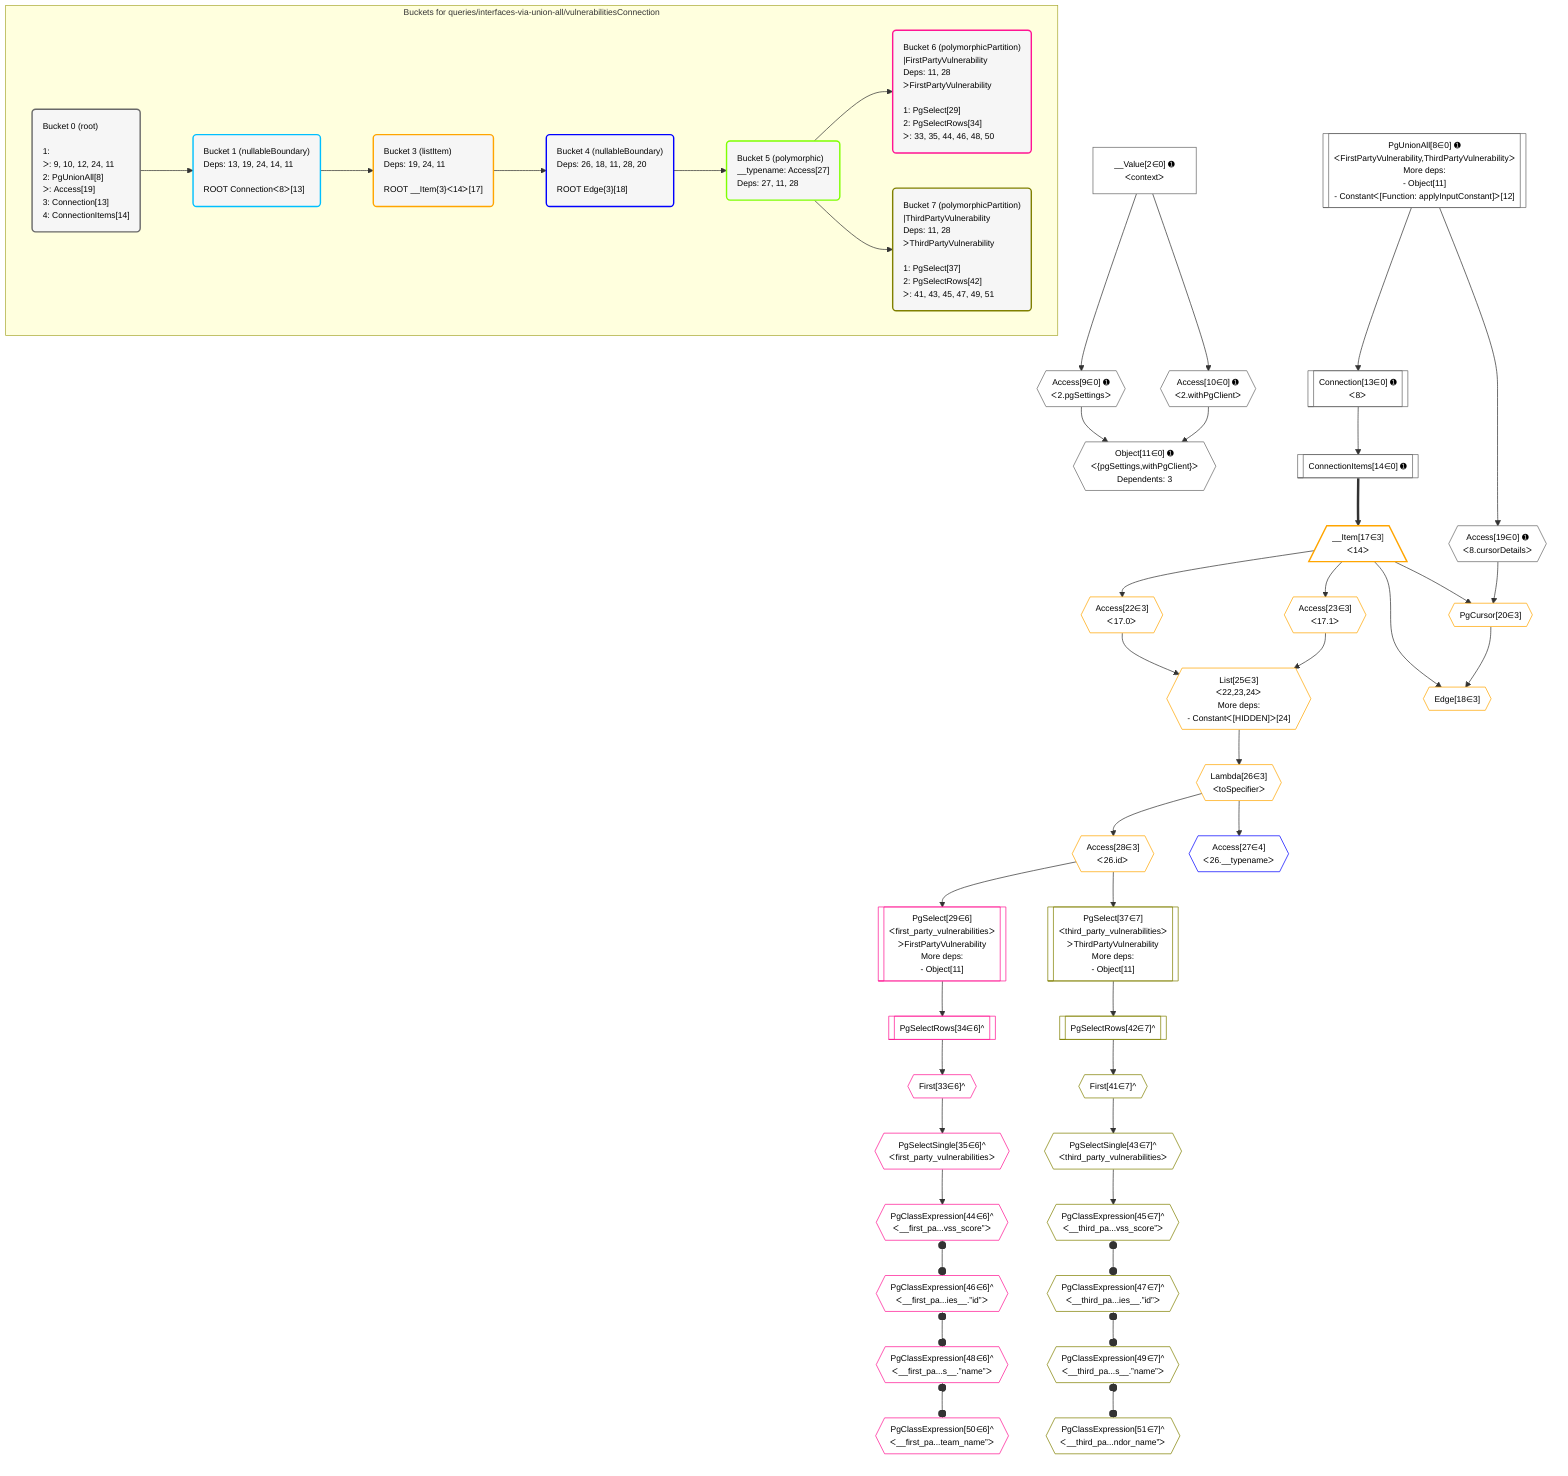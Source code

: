 %%{init: {'themeVariables': { 'fontSize': '12px'}}}%%
graph TD
    classDef path fill:#eee,stroke:#000,color:#000
    classDef plan fill:#fff,stroke-width:1px,color:#000
    classDef itemplan fill:#fff,stroke-width:2px,color:#000
    classDef unbatchedplan fill:#dff,stroke-width:1px,color:#000
    classDef sideeffectplan fill:#fcc,stroke-width:2px,color:#000
    classDef bucket fill:#f6f6f6,color:#000,stroke-width:2px,text-align:left

    subgraph "Buckets for queries/interfaces-via-union-all/vulnerabilitiesConnection"
    Bucket0("Bucket 0 (root)<br /><br />1: <br />ᐳ: 9, 10, 12, 24, 11<br />2: PgUnionAll[8]<br />ᐳ: Access[19]<br />3: Connection[13]<br />4: ConnectionItems[14]"):::bucket
    Bucket1("Bucket 1 (nullableBoundary)<br />Deps: 13, 19, 24, 14, 11<br /><br />ROOT Connectionᐸ8ᐳ[13]"):::bucket
    Bucket3("Bucket 3 (listItem)<br />Deps: 19, 24, 11<br /><br />ROOT __Item{3}ᐸ14ᐳ[17]"):::bucket
    Bucket4("Bucket 4 (nullableBoundary)<br />Deps: 26, 18, 11, 28, 20<br /><br />ROOT Edge{3}[18]"):::bucket
    Bucket5("Bucket 5 (polymorphic)<br />__typename: Access[27]<br />Deps: 27, 11, 28"):::bucket
    Bucket6("Bucket 6 (polymorphicPartition)<br />|FirstPartyVulnerability<br />Deps: 11, 28<br />ᐳFirstPartyVulnerability<br /><br />1: PgSelect[29]<br />2: PgSelectRows[34]<br />ᐳ: 33, 35, 44, 46, 48, 50"):::bucket
    Bucket7("Bucket 7 (polymorphicPartition)<br />|ThirdPartyVulnerability<br />Deps: 11, 28<br />ᐳThirdPartyVulnerability<br /><br />1: PgSelect[37]<br />2: PgSelectRows[42]<br />ᐳ: 41, 43, 45, 47, 49, 51"):::bucket
    end
    Bucket0 --> Bucket1
    Bucket1 --> Bucket3
    Bucket3 --> Bucket4
    Bucket4 --> Bucket5
    Bucket5 --> Bucket6 & Bucket7

    %% plan dependencies
    PgUnionAll8[["PgUnionAll[8∈0] ➊<br />ᐸFirstPartyVulnerability,ThirdPartyVulnerabilityᐳ<br />More deps:<br />- Object[11]<br />- Constantᐸ[Function: applyInputConstant]ᐳ[12]"]]:::plan
    Object11{{"Object[11∈0] ➊<br />ᐸ{pgSettings,withPgClient}ᐳ<br />Dependents: 3"}}:::plan
    Access9{{"Access[9∈0] ➊<br />ᐸ2.pgSettingsᐳ"}}:::plan
    Access10{{"Access[10∈0] ➊<br />ᐸ2.withPgClientᐳ"}}:::plan
    Access9 & Access10 --> Object11
    __Value2["__Value[2∈0] ➊<br />ᐸcontextᐳ"]:::plan
    __Value2 --> Access9
    __Value2 --> Access10
    Connection13[["Connection[13∈0] ➊<br />ᐸ8ᐳ"]]:::plan
    PgUnionAll8 --> Connection13
    ConnectionItems14[["ConnectionItems[14∈0] ➊"]]:::plan
    Connection13 --> ConnectionItems14
    Access19{{"Access[19∈0] ➊<br />ᐸ8.cursorDetailsᐳ"}}:::plan
    PgUnionAll8 --> Access19
    List25{{"List[25∈3]<br />ᐸ22,23,24ᐳ<br />More deps:<br />- Constantᐸ[HIDDEN]ᐳ[24]"}}:::plan
    Access22{{"Access[22∈3]<br />ᐸ17.0ᐳ"}}:::plan
    Access23{{"Access[23∈3]<br />ᐸ17.1ᐳ"}}:::plan
    Access22 & Access23 --> List25
    Edge18{{"Edge[18∈3]"}}:::plan
    __Item17[/"__Item[17∈3]<br />ᐸ14ᐳ"\]:::itemplan
    PgCursor20{{"PgCursor[20∈3]"}}:::plan
    __Item17 & PgCursor20 --> Edge18
    __Item17 & Access19 --> PgCursor20
    ConnectionItems14 ==> __Item17
    __Item17 --> Access22
    __Item17 --> Access23
    Lambda26{{"Lambda[26∈3]<br />ᐸtoSpecifierᐳ"}}:::plan
    List25 --> Lambda26
    Access28{{"Access[28∈3]<br />ᐸ26.idᐳ"}}:::plan
    Lambda26 --> Access28
    Access27{{"Access[27∈4]<br />ᐸ26.__typenameᐳ"}}:::plan
    Lambda26 --> Access27
    PgSelect29[["PgSelect[29∈6]<br />ᐸfirst_party_vulnerabilitiesᐳ<br />ᐳFirstPartyVulnerability<br />More deps:<br />- Object[11]"]]:::plan
    Access28 --> PgSelect29
    First33{{"First[33∈6]^"}}:::plan
    PgSelectRows34[["PgSelectRows[34∈6]^"]]:::plan
    PgSelectRows34 --> First33
    PgSelect29 --> PgSelectRows34
    PgSelectSingle35{{"PgSelectSingle[35∈6]^<br />ᐸfirst_party_vulnerabilitiesᐳ"}}:::plan
    First33 --> PgSelectSingle35
    PgClassExpression44{{"PgClassExpression[44∈6]^<br />ᐸ__first_pa...vss_score”ᐳ"}}:::plan
    PgSelectSingle35 --> PgClassExpression44
    PgClassExpression46{{"PgClassExpression[46∈6]^<br />ᐸ__first_pa...ies__.”id”ᐳ"}}:::plan
    PgClassExpression44 o--o PgClassExpression46
    PgClassExpression48{{"PgClassExpression[48∈6]^<br />ᐸ__first_pa...s__.”name”ᐳ"}}:::plan
    PgClassExpression46 o--o PgClassExpression48
    PgClassExpression50{{"PgClassExpression[50∈6]^<br />ᐸ__first_pa...team_name”ᐳ"}}:::plan
    PgClassExpression48 o--o PgClassExpression50
    PgSelect37[["PgSelect[37∈7]<br />ᐸthird_party_vulnerabilitiesᐳ<br />ᐳThirdPartyVulnerability<br />More deps:<br />- Object[11]"]]:::plan
    Access28 --> PgSelect37
    First41{{"First[41∈7]^"}}:::plan
    PgSelectRows42[["PgSelectRows[42∈7]^"]]:::plan
    PgSelectRows42 --> First41
    PgSelect37 --> PgSelectRows42
    PgSelectSingle43{{"PgSelectSingle[43∈7]^<br />ᐸthird_party_vulnerabilitiesᐳ"}}:::plan
    First41 --> PgSelectSingle43
    PgClassExpression45{{"PgClassExpression[45∈7]^<br />ᐸ__third_pa...vss_score”ᐳ"}}:::plan
    PgSelectSingle43 --> PgClassExpression45
    PgClassExpression47{{"PgClassExpression[47∈7]^<br />ᐸ__third_pa...ies__.”id”ᐳ"}}:::plan
    PgClassExpression45 o--o PgClassExpression47
    PgClassExpression49{{"PgClassExpression[49∈7]^<br />ᐸ__third_pa...s__.”name”ᐳ"}}:::plan
    PgClassExpression47 o--o PgClassExpression49
    PgClassExpression51{{"PgClassExpression[51∈7]^<br />ᐸ__third_pa...ndor_name”ᐳ"}}:::plan
    PgClassExpression49 o--o PgClassExpression51

    %% define steps
    classDef bucket0 stroke:#696969
    class Bucket0,__Value2,PgUnionAll8,Access9,Access10,Object11,Connection13,ConnectionItems14,Access19 bucket0
    classDef bucket1 stroke:#00bfff
    class Bucket1 bucket1
    classDef bucket3 stroke:#ffa500
    class Bucket3,__Item17,Edge18,PgCursor20,Access22,Access23,List25,Lambda26,Access28 bucket3
    classDef bucket4 stroke:#0000ff
    class Bucket4,Access27 bucket4
    classDef bucket5 stroke:#7fff00
    class Bucket5 bucket5
    classDef bucket6 stroke:#ff1493
    class Bucket6,PgSelect29,First33,PgSelectRows34,PgSelectSingle35,PgClassExpression44,PgClassExpression46,PgClassExpression48,PgClassExpression50 bucket6
    classDef bucket7 stroke:#808000
    class Bucket7,PgSelect37,First41,PgSelectRows42,PgSelectSingle43,PgClassExpression45,PgClassExpression47,PgClassExpression49,PgClassExpression51 bucket7